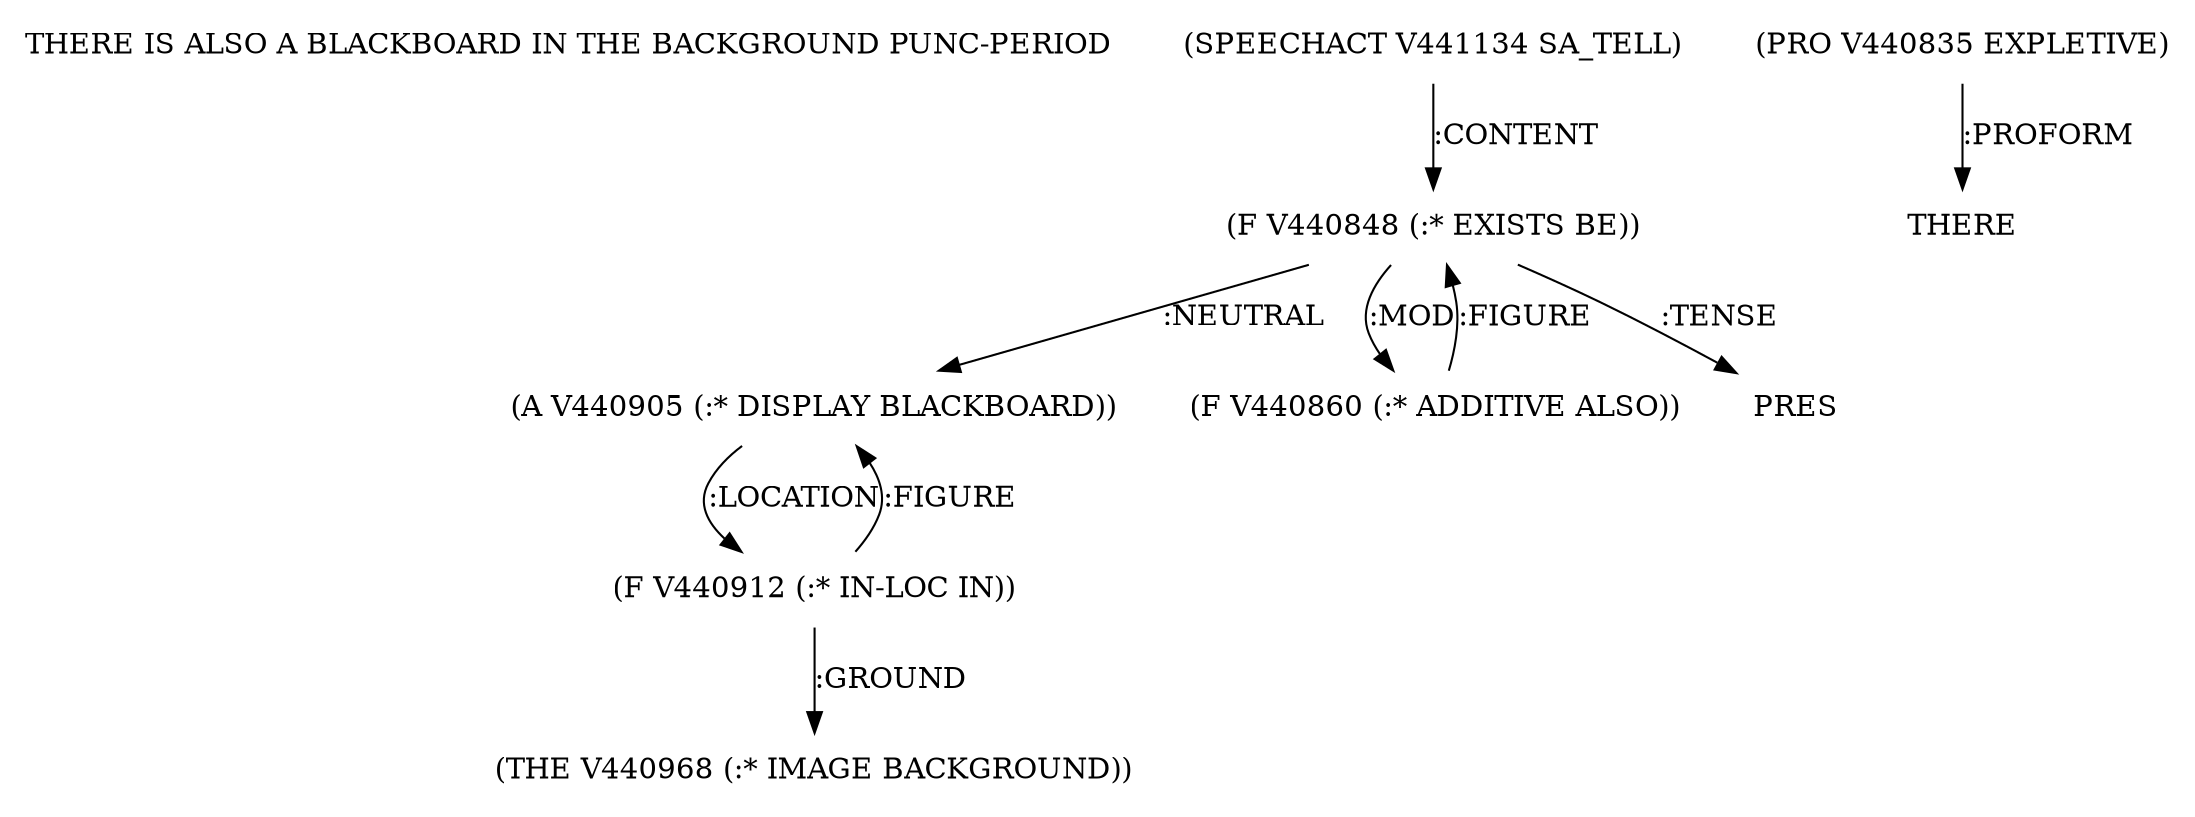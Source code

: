 digraph Terms {
  node [shape=none]
  "THERE IS ALSO A BLACKBOARD IN THE BACKGROUND PUNC-PERIOD"
  "V441134" [label="(SPEECHACT V441134 SA_TELL)"]
  "V441134" -> "V440848" [label=":CONTENT"]
  "V440848" [label="(F V440848 (:* EXISTS BE))"]
  "V440848" -> "V440905" [label=":NEUTRAL"]
  "V440848" -> "V440860" [label=":MOD"]
  "V440848" -> "NT441767" [label=":TENSE"]
  "NT441767" [label="PRES"]
  "V440835" [label="(PRO V440835 EXPLETIVE)"]
  "V440835" -> "NT441768" [label=":PROFORM"]
  "NT441768" [label="THERE"]
  "V440860" [label="(F V440860 (:* ADDITIVE ALSO))"]
  "V440860" -> "V440848" [label=":FIGURE"]
  "V440905" [label="(A V440905 (:* DISPLAY BLACKBOARD))"]
  "V440905" -> "V440912" [label=":LOCATION"]
  "V440912" [label="(F V440912 (:* IN-LOC IN))"]
  "V440912" -> "V440968" [label=":GROUND"]
  "V440912" -> "V440905" [label=":FIGURE"]
  "V440968" [label="(THE V440968 (:* IMAGE BACKGROUND))"]
}
